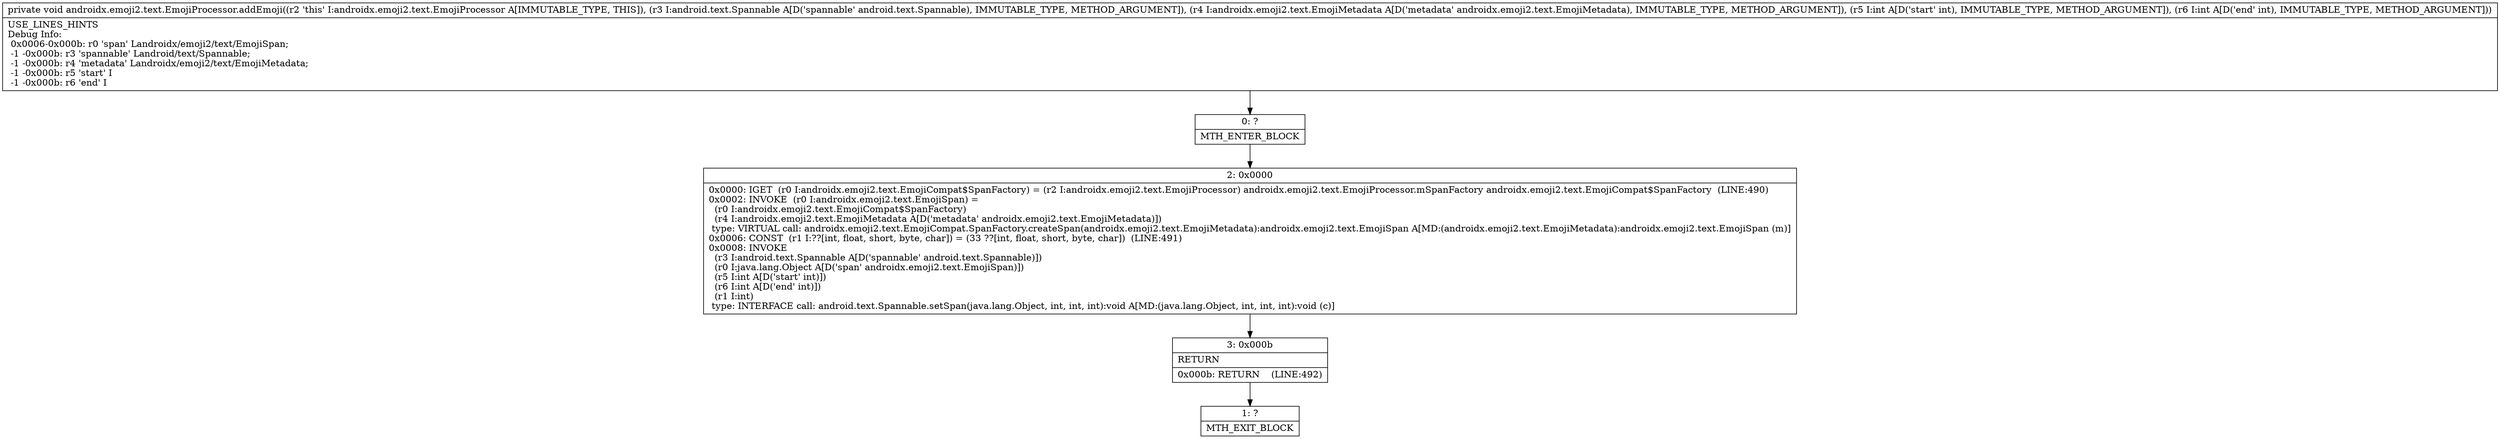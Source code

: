 digraph "CFG forandroidx.emoji2.text.EmojiProcessor.addEmoji(Landroid\/text\/Spannable;Landroidx\/emoji2\/text\/EmojiMetadata;II)V" {
Node_0 [shape=record,label="{0\:\ ?|MTH_ENTER_BLOCK\l}"];
Node_2 [shape=record,label="{2\:\ 0x0000|0x0000: IGET  (r0 I:androidx.emoji2.text.EmojiCompat$SpanFactory) = (r2 I:androidx.emoji2.text.EmojiProcessor) androidx.emoji2.text.EmojiProcessor.mSpanFactory androidx.emoji2.text.EmojiCompat$SpanFactory  (LINE:490)\l0x0002: INVOKE  (r0 I:androidx.emoji2.text.EmojiSpan) = \l  (r0 I:androidx.emoji2.text.EmojiCompat$SpanFactory)\l  (r4 I:androidx.emoji2.text.EmojiMetadata A[D('metadata' androidx.emoji2.text.EmojiMetadata)])\l type: VIRTUAL call: androidx.emoji2.text.EmojiCompat.SpanFactory.createSpan(androidx.emoji2.text.EmojiMetadata):androidx.emoji2.text.EmojiSpan A[MD:(androidx.emoji2.text.EmojiMetadata):androidx.emoji2.text.EmojiSpan (m)]\l0x0006: CONST  (r1 I:??[int, float, short, byte, char]) = (33 ??[int, float, short, byte, char])  (LINE:491)\l0x0008: INVOKE  \l  (r3 I:android.text.Spannable A[D('spannable' android.text.Spannable)])\l  (r0 I:java.lang.Object A[D('span' androidx.emoji2.text.EmojiSpan)])\l  (r5 I:int A[D('start' int)])\l  (r6 I:int A[D('end' int)])\l  (r1 I:int)\l type: INTERFACE call: android.text.Spannable.setSpan(java.lang.Object, int, int, int):void A[MD:(java.lang.Object, int, int, int):void (c)]\l}"];
Node_3 [shape=record,label="{3\:\ 0x000b|RETURN\l|0x000b: RETURN    (LINE:492)\l}"];
Node_1 [shape=record,label="{1\:\ ?|MTH_EXIT_BLOCK\l}"];
MethodNode[shape=record,label="{private void androidx.emoji2.text.EmojiProcessor.addEmoji((r2 'this' I:androidx.emoji2.text.EmojiProcessor A[IMMUTABLE_TYPE, THIS]), (r3 I:android.text.Spannable A[D('spannable' android.text.Spannable), IMMUTABLE_TYPE, METHOD_ARGUMENT]), (r4 I:androidx.emoji2.text.EmojiMetadata A[D('metadata' androidx.emoji2.text.EmojiMetadata), IMMUTABLE_TYPE, METHOD_ARGUMENT]), (r5 I:int A[D('start' int), IMMUTABLE_TYPE, METHOD_ARGUMENT]), (r6 I:int A[D('end' int), IMMUTABLE_TYPE, METHOD_ARGUMENT]))  | USE_LINES_HINTS\lDebug Info:\l  0x0006\-0x000b: r0 'span' Landroidx\/emoji2\/text\/EmojiSpan;\l  \-1 \-0x000b: r3 'spannable' Landroid\/text\/Spannable;\l  \-1 \-0x000b: r4 'metadata' Landroidx\/emoji2\/text\/EmojiMetadata;\l  \-1 \-0x000b: r5 'start' I\l  \-1 \-0x000b: r6 'end' I\l}"];
MethodNode -> Node_0;Node_0 -> Node_2;
Node_2 -> Node_3;
Node_3 -> Node_1;
}

